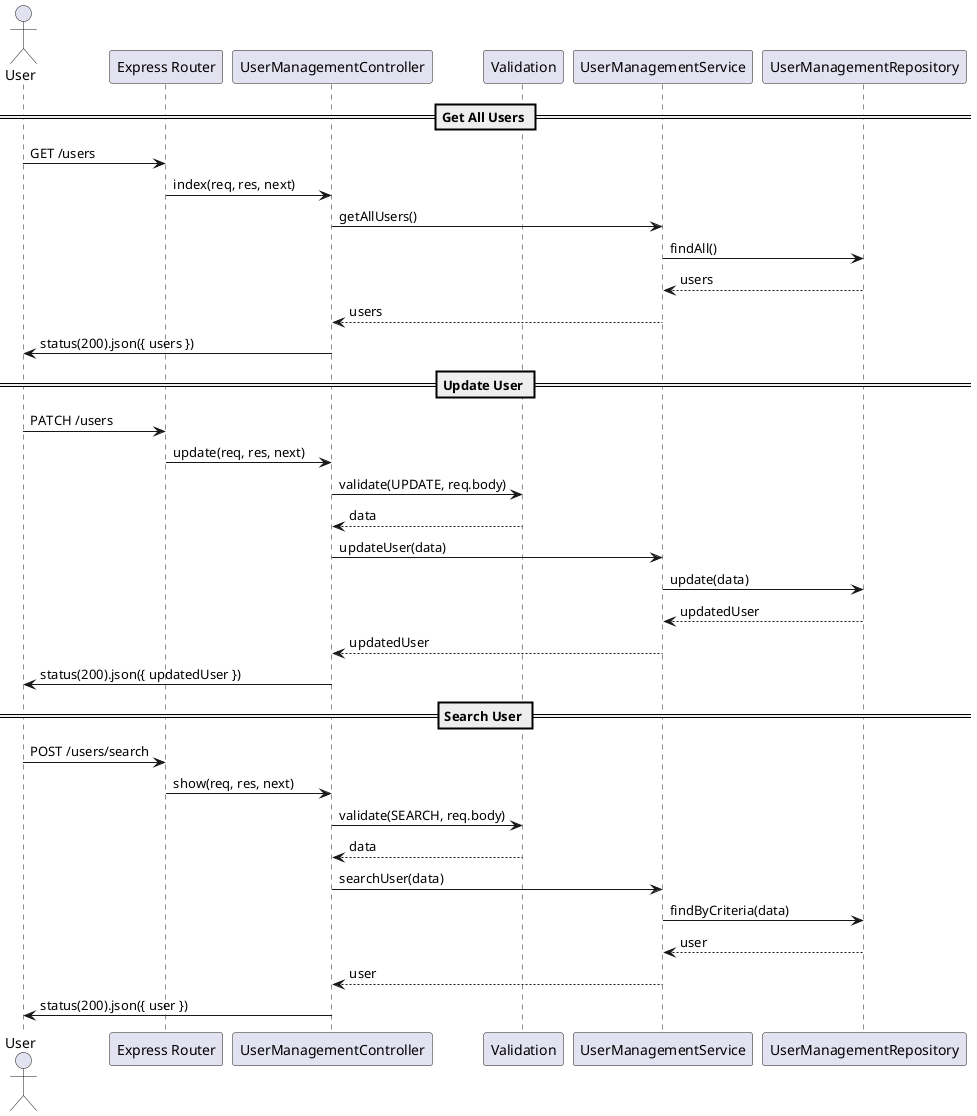 @startuml
actor User
participant "Express Router" as Router
participant "UserManagementController" as Controller
participant "Validation" as Validation
participant "UserManagementService" as Service
participant "UserManagementRepository" as Repository

== Get All Users ==
User -> Router: GET /users
Router -> Controller: index(req, res, next)
Controller -> Service: getAllUsers()
Service -> Repository: findAll()
Repository --> Service: users
Service --> Controller: users
Controller -> User: status(200).json({ users })

== Update User ==
User -> Router: PATCH /users
Router -> Controller: update(req, res, next)
Controller -> Validation: validate(UPDATE, req.body)
Validation --> Controller: data
Controller -> Service: updateUser(data)
Service -> Repository: update(data)
Repository --> Service: updatedUser
Service --> Controller: updatedUser
Controller -> User: status(200).json({ updatedUser })

== Search User ==
User -> Router: POST /users/search
Router -> Controller: show(req, res, next)
Controller -> Validation: validate(SEARCH, req.body)
Validation --> Controller: data
Controller -> Service: searchUser(data)
Service -> Repository: findByCriteria(data)
Repository --> Service: user
Service --> Controller: user
Controller -> User: status(200).json({ user })

@enduml